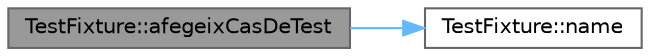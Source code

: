 digraph "TestFixture::afegeixCasDeTest"
{
 // LATEX_PDF_SIZE
  bgcolor="transparent";
  edge [fontname=Helvetica,fontsize=10,labelfontname=Helvetica,labelfontsize=10];
  node [fontname=Helvetica,fontsize=10,shape=box,height=0.2,width=0.4];
  rankdir="LR";
  Node1 [id="Node000001",label="TestFixture::afegeixCasDeTest",height=0.2,width=0.4,color="gray40", fillcolor="grey60", style="filled", fontcolor="black",tooltip=" "];
  Node1 -> Node2 [id="edge1_Node000001_Node000002",color="steelblue1",style="solid",tooltip=" "];
  Node2 [id="Node000002",label="TestFixture::name",height=0.2,width=0.4,color="grey40", fillcolor="white", style="filled",URL="$class_test_fixture.html#af08c6892862520506eb3c7af45c5d533",tooltip=" "];
}
